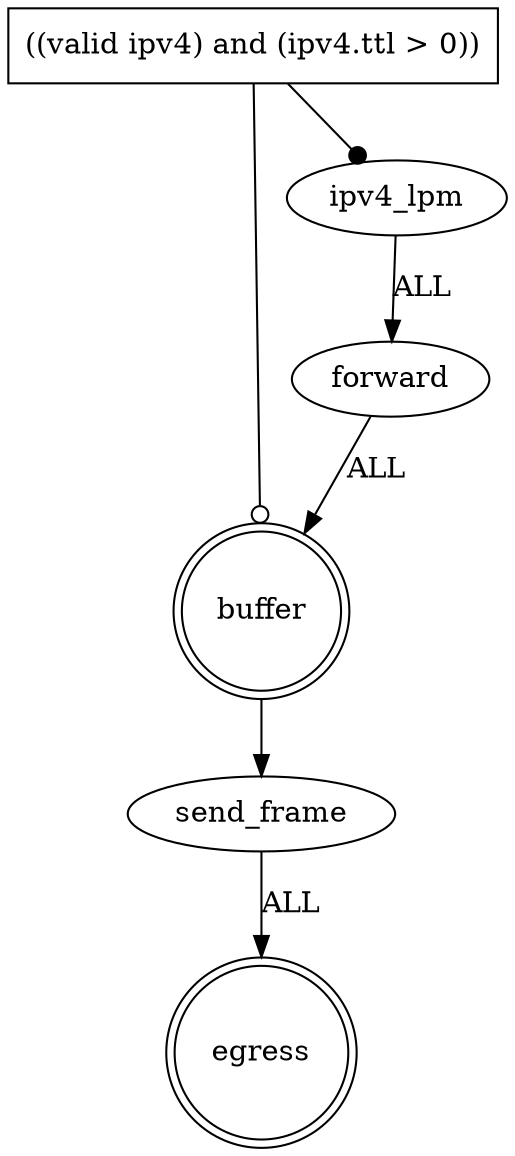 digraph g {
   buffer [shape=doublecircle];
   egress [shape=doublecircle];
   _condition_0 [shape=box label="((valid ipv4) and (ipv4.ttl > 0))"];
   _condition_0 -> buffer [arrowhead=odot label=""];
   _condition_0 -> ipv4_lpm [arrowhead=dot label=""];
   ipv4_lpm [shape=ellipse];
   ipv4_lpm -> forward [arrowhead=normal label="ALL"];
   forward [shape=ellipse];
   forward -> buffer [arrowhead=normal label="ALL"];
   buffer -> send_frame
   send_frame [shape=ellipse];
   send_frame -> egress [arrowhead=normal label="ALL"];
}
